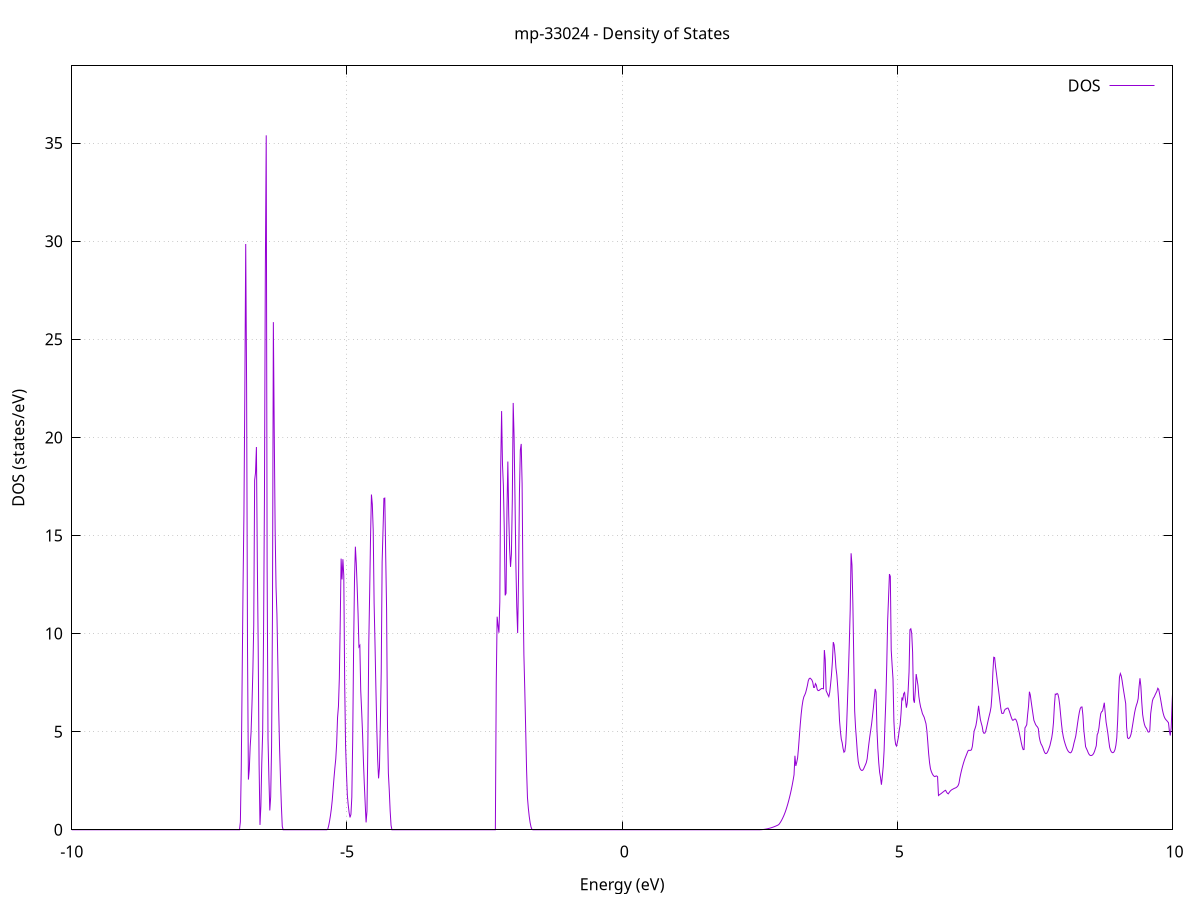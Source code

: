 set title 'mp-33024 - Density of States'
set xlabel 'Energy (eV)'
set ylabel 'DOS (states/eV)'
set grid
set xrange [-10:10]
set yrange [0:38.935]
set xzeroaxis lt -1
set terminal png size 800,600
set output 'mp-33024_dos_gnuplot.png'
plot '-' using 1:2 with lines title 'DOS'
-15.960300 0.000000
-15.944100 0.000000
-15.927900 0.000000
-15.911700 0.000000
-15.895500 0.000000
-15.879300 0.000000
-15.863100 0.000000
-15.846900 0.000000
-15.830700 0.000000
-15.814500 0.000000
-15.798300 0.000000
-15.782100 0.000000
-15.765900 0.000000
-15.749700 0.000000
-15.733500 0.000000
-15.717300 0.000000
-15.701100 0.000000
-15.684900 0.000000
-15.668700 0.000000
-15.652500 0.000000
-15.636300 0.000000
-15.620100 0.000000
-15.603900 0.000000
-15.587700 0.000000
-15.571500 0.000000
-15.555300 0.000000
-15.539100 0.000000
-15.522900 0.000000
-15.506700 0.000000
-15.490500 0.000000
-15.474300 0.000000
-15.458100 0.000000
-15.441900 0.000000
-15.425700 0.000000
-15.409500 0.000000
-15.393300 0.000000
-15.377100 0.000000
-15.360900 0.000000
-15.344700 0.000000
-15.328500 0.000000
-15.312300 0.000000
-15.296100 0.000000
-15.279900 0.000000
-15.263700 0.000000
-15.247500 0.000000
-15.231300 0.000000
-15.215100 0.000000
-15.198900 0.000000
-15.182700 0.000000
-15.166500 0.000000
-15.150300 0.000000
-15.134100 0.000000
-15.117900 0.000000
-15.101700 0.000000
-15.085500 0.000000
-15.069300 0.000000
-15.053100 0.000000
-15.036900 0.000000
-15.020700 0.000000
-15.004500 0.000000
-14.988300 0.000000
-14.972100 0.000000
-14.955900 0.000000
-14.939700 0.000000
-14.923500 0.000000
-14.907300 0.000000
-14.891100 0.000000
-14.874900 0.000000
-14.858700 0.000000
-14.842500 0.000000
-14.826300 0.000000
-14.810100 0.000000
-14.793900 0.000000
-14.777700 0.000000
-14.761500 0.000000
-14.745300 0.000000
-14.729100 0.000000
-14.712900 0.000000
-14.696700 0.000000
-14.680500 0.000000
-14.664300 0.000000
-14.648100 0.000000
-14.631900 0.000000
-14.615700 0.000000
-14.599500 0.000000
-14.583300 0.000000
-14.567100 0.000000
-14.550900 0.000000
-14.534700 0.000000
-14.518500 0.000000
-14.502300 0.000000
-14.486100 0.002000
-14.469900 0.286900
-14.453700 1.054100
-14.437500 2.284100
-14.421300 3.569200
-14.405100 4.553600
-14.388900 5.363100
-14.372700 6.380000
-14.356500 7.738200
-14.340300 9.783100
-14.324100 13.065200
-14.307900 15.046800
-14.291700 15.442000
-14.275500 16.383300
-14.259300 17.319000
-14.243100 6.274600
-14.226900 0.000000
-14.210700 0.132900
-14.194500 1.283400
-14.178300 4.076000
-14.162100 18.348700
-14.145900 29.896600
-14.129700 30.059300
-14.113500 18.169800
-14.097300 11.273000
-14.081100 8.933200
-14.064900 20.643900
-14.048700 34.756100
-14.032500 28.745600
-14.016300 24.568300
-14.000100 14.716400
-13.983900 1.522500
-13.967700 1.079000
-13.951500 19.457100
-13.935300 27.782100
-13.919100 31.010400
-13.902900 24.724100
-13.886700 15.516800
-13.870500 1.869100
-13.854300 0.000000
-13.838100 0.000000
-13.821900 0.000000
-13.805700 0.000000
-13.789500 0.000000
-13.773300 0.000000
-13.757100 0.000000
-13.740900 0.000000
-13.724700 0.000000
-13.708500 0.000000
-13.692300 0.000000
-13.676100 0.000000
-13.659900 0.000000
-13.643700 0.000000
-13.627500 0.000000
-13.611300 0.000000
-13.595100 0.000000
-13.578900 0.000000
-13.562700 0.000000
-13.546500 0.000000
-13.530300 0.000000
-13.514100 0.000000
-13.497900 0.000000
-13.481700 0.000000
-13.465500 0.000000
-13.449300 0.000000
-13.433100 0.000000
-13.416900 0.000000
-13.400700 0.000000
-13.384500 0.000000
-13.368300 0.000000
-13.352100 0.000000
-13.335900 0.000000
-13.319700 0.000000
-13.303500 0.000000
-13.287300 0.000000
-13.271100 0.000000
-13.254900 0.000000
-13.238700 0.000000
-13.222500 0.000000
-13.206300 0.000000
-13.190100 0.000000
-13.173900 0.000000
-13.157700 0.000000
-13.141500 0.000000
-13.125300 0.000000
-13.109100 0.000000
-13.092900 0.000000
-13.076700 0.000000
-13.060500 0.000000
-13.044300 0.000000
-13.028100 0.000000
-13.011900 0.000000
-12.995700 0.000000
-12.979500 0.000000
-12.963300 0.000000
-12.947100 0.000000
-12.930900 0.000000
-12.914700 0.000000
-12.898500 0.000000
-12.882300 0.000000
-12.866100 0.000000
-12.849900 0.000000
-12.833700 0.000000
-12.817500 0.000000
-12.801300 0.000000
-12.785100 0.000000
-12.768900 0.000000
-12.752700 0.000000
-12.736500 0.000000
-12.720300 0.000000
-12.704100 0.000000
-12.687900 0.000000
-12.671700 0.000000
-12.655500 0.000000
-12.639300 0.000000
-12.623100 0.000000
-12.606900 0.000000
-12.590700 0.000000
-12.574500 0.000000
-12.558300 0.000000
-12.542100 0.000000
-12.525900 0.000000
-12.509700 0.000000
-12.493500 0.000000
-12.477300 0.000000
-12.461100 0.000000
-12.444900 0.000000
-12.428700 0.000000
-12.412500 0.000000
-12.396300 0.000000
-12.380100 0.000000
-12.363900 0.000000
-12.347700 0.000000
-12.331500 0.000000
-12.315300 0.000000
-12.299100 0.000000
-12.282900 0.000000
-12.266700 0.000000
-12.250500 0.000000
-12.234300 0.000000
-12.218100 0.000000
-12.201900 0.000000
-12.185700 0.000000
-12.169500 0.000000
-12.153300 0.000000
-12.137100 0.000000
-12.120900 0.000000
-12.104700 0.000000
-12.088500 0.000000
-12.072300 0.000000
-12.056100 0.000000
-12.039900 0.000000
-12.023700 0.000000
-12.007500 0.000000
-11.991300 0.000000
-11.975100 0.000000
-11.958900 0.000000
-11.942700 0.000000
-11.926500 0.000000
-11.910300 0.000000
-11.894100 0.000000
-11.877900 0.000000
-11.861700 0.000000
-11.845500 0.000000
-11.829300 0.000000
-11.813100 0.000000
-11.796900 0.000000
-11.780700 0.000000
-11.764500 0.000000
-11.748300 0.000000
-11.732100 0.000000
-11.715900 0.000000
-11.699700 0.000000
-11.683500 0.000000
-11.667300 0.000000
-11.651100 0.000000
-11.634900 0.000000
-11.618700 0.000000
-11.602500 0.000000
-11.586300 0.000000
-11.570100 0.000000
-11.553900 0.000000
-11.537700 0.000000
-11.521500 0.000000
-11.505300 0.000000
-11.489100 0.000000
-11.472900 0.000000
-11.456700 0.000000
-11.440500 0.000000
-11.424300 0.000000
-11.408100 0.000000
-11.391900 0.000000
-11.375700 0.000000
-11.359500 0.000000
-11.343300 0.000000
-11.327100 0.000000
-11.310900 0.000000
-11.294700 0.000000
-11.278500 0.000000
-11.262300 0.000000
-11.246100 0.000000
-11.229900 0.000000
-11.213700 0.000000
-11.197500 0.000000
-11.181300 0.000000
-11.165100 0.000000
-11.148900 0.000000
-11.132700 0.000000
-11.116500 0.000000
-11.100300 0.000000
-11.084100 0.000000
-11.067900 0.000000
-11.051700 0.000000
-11.035500 0.000000
-11.019300 0.000000
-11.003100 0.000000
-10.986900 0.000000
-10.970700 0.000000
-10.954500 0.000000
-10.938300 0.000000
-10.922100 0.000000
-10.905900 0.000000
-10.889700 0.000000
-10.873500 0.000000
-10.857300 0.000000
-10.841100 0.000000
-10.824900 0.000000
-10.808700 0.000000
-10.792500 0.000000
-10.776300 0.000000
-10.760100 0.000000
-10.743900 0.000000
-10.727700 0.000000
-10.711500 0.000000
-10.695300 0.000000
-10.679100 0.000000
-10.662900 0.000000
-10.646700 0.000000
-10.630500 0.000000
-10.614300 0.000000
-10.598100 0.000000
-10.581900 0.000000
-10.565700 0.000000
-10.549500 0.000000
-10.533300 0.000000
-10.517100 0.000000
-10.500900 0.000000
-10.484700 0.000000
-10.468500 0.000000
-10.452300 0.000000
-10.436100 0.000000
-10.419900 0.000000
-10.403700 0.000000
-10.387500 0.000000
-10.371300 0.000000
-10.355100 0.000000
-10.338900 0.000000
-10.322700 0.000000
-10.306500 0.000000
-10.290300 0.000000
-10.274100 0.000000
-10.257900 0.000000
-10.241700 0.000000
-10.225500 0.000000
-10.209300 0.000000
-10.193100 0.000000
-10.176900 0.000000
-10.160700 0.000000
-10.144500 0.000000
-10.128300 0.000000
-10.112100 0.000000
-10.095900 0.000000
-10.079700 0.000000
-10.063500 0.000000
-10.047300 0.000000
-10.031100 0.000000
-10.014900 0.000000
-9.998700 0.000000
-9.982500 0.000000
-9.966300 0.000000
-9.950100 0.000000
-9.933900 0.000000
-9.917700 0.000000
-9.901500 0.000000
-9.885300 0.000000
-9.869100 0.000000
-9.852900 0.000000
-9.836700 0.000000
-9.820500 0.000000
-9.804300 0.000000
-9.788100 0.000000
-9.771900 0.000000
-9.755700 0.000000
-9.739500 0.000000
-9.723300 0.000000
-9.707100 0.000000
-9.690900 0.000000
-9.674700 0.000000
-9.658500 0.000000
-9.642300 0.000000
-9.626100 0.000000
-9.609900 0.000000
-9.593700 0.000000
-9.577500 0.000000
-9.561300 0.000000
-9.545100 0.000000
-9.528900 0.000000
-9.512700 0.000000
-9.496500 0.000000
-9.480300 0.000000
-9.464100 0.000000
-9.447900 0.000000
-9.431700 0.000000
-9.415500 0.000000
-9.399300 0.000000
-9.383100 0.000000
-9.366900 0.000000
-9.350700 0.000000
-9.334500 0.000000
-9.318300 0.000000
-9.302100 0.000000
-9.285900 0.000000
-9.269700 0.000000
-9.253500 0.000000
-9.237300 0.000000
-9.221100 0.000000
-9.204900 0.000000
-9.188700 0.000000
-9.172500 0.000000
-9.156300 0.000000
-9.140100 0.000000
-9.123900 0.000000
-9.107700 0.000000
-9.091500 0.000000
-9.075300 0.000000
-9.059100 0.000000
-9.042900 0.000000
-9.026700 0.000000
-9.010500 0.000000
-8.994300 0.000000
-8.978100 0.000000
-8.961900 0.000000
-8.945700 0.000000
-8.929500 0.000000
-8.913300 0.000000
-8.897100 0.000000
-8.880900 0.000000
-8.864700 0.000000
-8.848500 0.000000
-8.832300 0.000000
-8.816100 0.000000
-8.799900 0.000000
-8.783700 0.000000
-8.767500 0.000000
-8.751300 0.000000
-8.735100 0.000000
-8.718900 0.000000
-8.702700 0.000000
-8.686500 0.000000
-8.670300 0.000000
-8.654100 0.000000
-8.637900 0.000000
-8.621700 0.000000
-8.605500 0.000000
-8.589300 0.000000
-8.573100 0.000000
-8.556900 0.000000
-8.540700 0.000000
-8.524500 0.000000
-8.508300 0.000000
-8.492100 0.000000
-8.475900 0.000000
-8.459700 0.000000
-8.443500 0.000000
-8.427300 0.000000
-8.411100 0.000000
-8.394900 0.000000
-8.378700 0.000000
-8.362500 0.000000
-8.346300 0.000000
-8.330100 0.000000
-8.313900 0.000000
-8.297700 0.000000
-8.281500 0.000000
-8.265300 0.000000
-8.249100 0.000000
-8.232900 0.000000
-8.216700 0.000000
-8.200500 0.000000
-8.184300 0.000000
-8.168100 0.000000
-8.151900 0.000000
-8.135700 0.000000
-8.119500 0.000000
-8.103300 0.000000
-8.087100 0.000000
-8.070900 0.000000
-8.054700 0.000000
-8.038500 0.000000
-8.022300 0.000000
-8.006100 0.000000
-7.989900 0.000000
-7.973700 0.000000
-7.957500 0.000000
-7.941300 0.000000
-7.925100 0.000000
-7.908900 0.000000
-7.892700 0.000000
-7.876500 0.000000
-7.860300 0.000000
-7.844100 0.000000
-7.827900 0.000000
-7.811700 0.000000
-7.795500 0.000000
-7.779300 0.000000
-7.763100 0.000000
-7.746900 0.000000
-7.730700 0.000000
-7.714500 0.000000
-7.698300 0.000000
-7.682100 0.000000
-7.665900 0.000000
-7.649700 0.000000
-7.633500 0.000000
-7.617300 0.000000
-7.601100 0.000000
-7.584900 0.000000
-7.568700 0.000000
-7.552500 0.000000
-7.536300 0.000000
-7.520100 0.000000
-7.503900 0.000000
-7.487700 0.000000
-7.471500 0.000000
-7.455300 0.000000
-7.439100 0.000000
-7.422900 0.000000
-7.406700 0.000000
-7.390500 0.000000
-7.374300 0.000000
-7.358100 0.000000
-7.341900 0.000000
-7.325700 0.000000
-7.309500 0.000000
-7.293300 0.000000
-7.277100 0.000000
-7.260900 0.000000
-7.244700 0.000000
-7.228500 0.000000
-7.212300 0.000000
-7.196100 0.000000
-7.179900 0.000000
-7.163700 0.000000
-7.147500 0.000000
-7.131300 0.000000
-7.115100 0.000000
-7.098900 0.000000
-7.082700 0.000000
-7.066500 0.000000
-7.050300 0.000000
-7.034100 0.000000
-7.017900 0.000000
-7.001700 0.000000
-6.985500 0.000000
-6.969300 0.000000
-6.953100 0.000000
-6.936900 0.401700
-6.920700 3.166900
-6.904500 7.743100
-6.888300 12.438400
-6.872100 16.083000
-6.855900 22.258500
-6.839700 29.855700
-6.823500 22.579200
-6.807300 9.350100
-6.791100 2.559100
-6.774900 3.073600
-6.758700 4.241200
-6.742500 4.963500
-6.726300 6.371700
-6.710100 8.071100
-6.693900 10.411600
-6.677700 17.816600
-6.661500 18.200100
-6.645300 19.510500
-6.629100 13.714300
-6.612900 9.291400
-6.596700 3.321400
-6.580500 0.246600
-6.564300 1.213000
-6.548100 3.379000
-6.531900 4.944100
-6.515700 10.032800
-6.499500 16.887000
-6.483300 28.448300
-6.467100 35.395900
-6.450900 13.470400
-6.434700 4.637900
-6.418500 2.651200
-6.402300 0.984600
-6.386100 1.675500
-6.369900 4.208500
-6.353700 11.003700
-6.337500 25.875000
-6.321300 20.229300
-6.305100 15.268900
-6.288900 12.379900
-6.272700 10.984100
-6.256500 8.565600
-6.240300 6.056100
-6.224100 4.114500
-6.207900 2.583600
-6.191700 1.206500
-6.175500 0.170500
-6.159300 0.000000
-6.143100 0.000000
-6.126900 0.000000
-6.110700 0.000000
-6.094500 0.000000
-6.078300 0.000000
-6.062100 0.000000
-6.045900 0.000000
-6.029700 0.000000
-6.013500 0.000000
-5.997300 0.000000
-5.981100 0.000000
-5.964900 0.000000
-5.948700 0.000000
-5.932500 0.000000
-5.916300 0.000000
-5.900100 0.000000
-5.883900 0.000000
-5.867700 0.000000
-5.851500 0.000000
-5.835300 0.000000
-5.819100 0.000000
-5.802900 0.000000
-5.786700 0.000000
-5.770500 0.000000
-5.754300 0.000000
-5.738100 0.000000
-5.721900 0.000000
-5.705700 0.000000
-5.689500 0.000000
-5.673300 0.000000
-5.657100 0.000000
-5.640900 0.000000
-5.624700 0.000000
-5.608500 0.000000
-5.592300 0.000000
-5.576100 0.000000
-5.559900 0.000000
-5.543700 0.000000
-5.527500 0.000000
-5.511300 0.000000
-5.495100 0.000000
-5.478900 0.000000
-5.462700 0.000000
-5.446500 0.000000
-5.430300 0.000000
-5.414100 0.000000
-5.397900 0.000000
-5.381700 0.000000
-5.365500 0.000000
-5.349300 0.026300
-5.333100 0.201100
-5.316900 0.430200
-5.300700 0.713500
-5.284500 1.051200
-5.268300 1.481200
-5.252100 2.059900
-5.235900 2.638600
-5.219700 3.152700
-5.203500 3.610900
-5.187300 4.402900
-5.171100 5.727300
-5.154900 6.289800
-5.138700 7.731500
-5.122500 10.525700
-5.106300 13.820500
-5.090100 12.759400
-5.073900 13.791100
-5.057700 12.943600
-5.041500 7.467800
-5.025300 4.296600
-5.009100 2.902200
-4.992900 1.747300
-4.976700 1.251900
-4.960500 0.867500
-4.944300 0.629500
-4.928100 0.786400
-4.911900 1.658900
-4.895700 4.611000
-4.879500 9.239700
-4.863300 12.711500
-4.847100 14.429900
-4.830900 13.589500
-4.814700 12.371800
-4.798500 11.021200
-4.782300 9.321100
-4.766100 9.397800
-4.749900 7.094700
-4.733700 6.076400
-4.717500 4.968500
-4.701300 3.519800
-4.685100 2.342700
-4.668900 1.323600
-4.652700 0.375600
-4.636500 0.947200
-4.620300 4.369400
-4.604100 9.423300
-4.587900 12.028600
-4.571700 14.902300
-4.555500 17.086900
-4.539300 16.587700
-4.523100 15.256300
-4.506900 11.559600
-4.490700 9.493700
-4.474500 7.232300
-4.458300 5.202100
-4.442100 3.564300
-4.425900 2.620600
-4.409700 3.163300
-4.393500 5.392700
-4.377300 8.073100
-4.361100 13.645200
-4.344900 15.260700
-4.328700 16.891300
-4.312500 16.906900
-4.296300 13.981300
-4.280100 11.253600
-4.263900 5.282700
-4.247700 2.882700
-4.231500 2.014500
-4.215300 0.968400
-4.199100 0.227700
-4.182900 0.000000
-4.166700 0.000000
-4.150500 0.000000
-4.134300 0.000000
-4.118100 0.000000
-4.101900 0.000000
-4.085700 0.000000
-4.069500 0.000000
-4.053300 0.000000
-4.037100 0.000000
-4.020900 0.000000
-4.004700 0.000000
-3.988500 0.000000
-3.972300 0.000000
-3.956100 0.000000
-3.939900 0.000000
-3.923700 0.000000
-3.907500 0.000000
-3.891300 0.000000
-3.875100 0.000000
-3.858900 0.000000
-3.842700 0.000000
-3.826500 0.000000
-3.810300 0.000000
-3.794100 0.000000
-3.777900 0.000000
-3.761700 0.000000
-3.745500 0.000000
-3.729300 0.000000
-3.713100 0.000000
-3.696900 0.000000
-3.680700 0.000000
-3.664500 0.000000
-3.648300 0.000000
-3.632100 0.000000
-3.615900 0.000000
-3.599700 0.000000
-3.583500 0.000000
-3.567300 0.000000
-3.551100 0.000000
-3.534900 0.000000
-3.518700 0.000000
-3.502500 0.000000
-3.486300 0.000000
-3.470100 0.000000
-3.453900 0.000000
-3.437700 0.000000
-3.421500 0.000000
-3.405300 0.000000
-3.389100 0.000000
-3.372900 0.000000
-3.356700 0.000000
-3.340500 0.000000
-3.324300 0.000000
-3.308100 0.000000
-3.291900 0.000000
-3.275700 0.000000
-3.259500 0.000000
-3.243300 0.000000
-3.227100 0.000000
-3.210900 0.000000
-3.194700 0.000000
-3.178500 0.000000
-3.162300 0.000000
-3.146100 0.000000
-3.129900 0.000000
-3.113700 0.000000
-3.097500 0.000000
-3.081300 0.000000
-3.065100 0.000000
-3.048900 0.000000
-3.032700 0.000000
-3.016500 0.000000
-3.000300 0.000000
-2.984100 0.000000
-2.967900 0.000000
-2.951700 0.000000
-2.935500 0.000000
-2.919300 0.000000
-2.903100 0.000000
-2.886900 0.000000
-2.870700 0.000000
-2.854500 0.000000
-2.838300 0.000000
-2.822100 0.000000
-2.805900 0.000000
-2.789700 0.000000
-2.773500 0.000000
-2.757300 0.000000
-2.741100 0.000000
-2.724900 0.000000
-2.708700 0.000000
-2.692500 0.000000
-2.676300 0.000000
-2.660100 0.000000
-2.643900 0.000000
-2.627700 0.000000
-2.611500 0.000000
-2.595300 0.000000
-2.579100 0.000000
-2.562900 0.000000
-2.546700 0.000000
-2.530500 0.000000
-2.514300 0.000000
-2.498100 0.000000
-2.481900 0.000000
-2.465700 0.000000
-2.449500 0.000000
-2.433300 0.000000
-2.417100 0.000000
-2.400900 0.000000
-2.384700 0.000000
-2.368500 0.000000
-2.352300 0.000000
-2.336100 0.000000
-2.319900 0.000000
-2.303700 0.000000
-2.287500 7.482000
-2.271300 10.859900
-2.255100 10.418900
-2.238900 10.042700
-2.222700 11.615100
-2.206500 18.492500
-2.190300 21.339100
-2.174100 18.624100
-2.157900 17.542200
-2.141700 15.309400
-2.125500 11.947200
-2.109300 12.055200
-2.093100 16.243500
-2.076900 18.768400
-2.060700 16.027400
-2.044500 14.316400
-2.028300 13.398100
-2.012100 14.054900
-1.995900 16.768900
-1.979700 21.755300
-1.963500 20.061600
-1.947300 16.957300
-1.931100 13.554100
-1.914900 11.374300
-1.898700 10.027700
-1.882500 12.809000
-1.866300 17.144000
-1.850100 19.353800
-1.833900 19.666000
-1.817700 17.637300
-1.801500 12.285800
-1.785300 8.920900
-1.769100 7.131600
-1.752900 5.128900
-1.736700 3.071500
-1.720500 1.647200
-1.704300 1.094000
-1.688100 0.678300
-1.671900 0.361500
-1.655700 0.143600
-1.639500 0.024500
-1.623300 0.000000
-1.607100 0.000000
-1.590900 0.000000
-1.574700 0.000000
-1.558500 0.000000
-1.542300 0.000000
-1.526100 0.000000
-1.509900 0.000000
-1.493700 0.000000
-1.477500 0.000000
-1.461300 0.000000
-1.445100 0.000000
-1.428900 0.000000
-1.412700 0.000000
-1.396500 0.000000
-1.380300 0.000000
-1.364100 0.000000
-1.347900 0.000000
-1.331700 0.000000
-1.315500 0.000000
-1.299300 0.000000
-1.283100 0.000000
-1.266900 0.000000
-1.250700 0.000000
-1.234500 0.000000
-1.218300 0.000000
-1.202100 0.000000
-1.185900 0.000000
-1.169700 0.000000
-1.153500 0.000000
-1.137300 0.000000
-1.121100 0.000000
-1.104900 0.000000
-1.088700 0.000000
-1.072500 0.000000
-1.056300 0.000000
-1.040100 0.000000
-1.023900 0.000000
-1.007700 0.000000
-0.991500 0.000000
-0.975300 0.000000
-0.959100 0.000000
-0.942900 0.000000
-0.926700 0.000000
-0.910500 0.000000
-0.894300 0.000000
-0.878100 0.000000
-0.861900 0.000000
-0.845700 0.000000
-0.829500 0.000000
-0.813300 0.000000
-0.797100 0.000000
-0.780900 0.000000
-0.764700 0.000000
-0.748500 0.000000
-0.732300 0.000000
-0.716100 0.000000
-0.699900 0.000000
-0.683700 0.000000
-0.667500 0.000000
-0.651300 0.000000
-0.635100 0.000000
-0.618900 0.000000
-0.602700 0.000000
-0.586500 0.000000
-0.570300 0.000000
-0.554100 0.000000
-0.537900 0.000000
-0.521700 0.000000
-0.505500 0.000000
-0.489300 0.000000
-0.473100 0.000000
-0.456900 0.000000
-0.440700 0.000000
-0.424500 0.000000
-0.408300 0.000000
-0.392100 0.000000
-0.375900 0.000000
-0.359700 0.000000
-0.343500 0.000000
-0.327300 0.000000
-0.311100 0.000000
-0.294900 0.000000
-0.278700 0.000000
-0.262500 0.000000
-0.246300 0.000000
-0.230100 0.000000
-0.213900 0.000000
-0.197700 0.000000
-0.181500 0.000000
-0.165300 0.000000
-0.149100 0.000000
-0.132900 0.000000
-0.116700 0.000000
-0.100500 0.000000
-0.084300 0.000000
-0.068100 0.000000
-0.051900 0.000000
-0.035700 0.000000
-0.019500 0.000000
-0.003300 0.000000
0.012900 0.000000
0.029100 0.000000
0.045300 0.000000
0.061500 0.000000
0.077700 0.000000
0.093900 0.000000
0.110100 0.000000
0.126300 0.000000
0.142500 0.000000
0.158700 0.000000
0.174900 0.000000
0.191100 0.000000
0.207300 0.000000
0.223500 0.000000
0.239700 0.000000
0.255900 0.000000
0.272100 0.000000
0.288300 0.000000
0.304500 0.000000
0.320700 0.000000
0.336900 0.000000
0.353100 0.000000
0.369300 0.000000
0.385500 0.000000
0.401700 0.000000
0.417900 0.000000
0.434100 0.000000
0.450300 0.000000
0.466500 0.000000
0.482700 0.000000
0.498900 0.000000
0.515100 0.000000
0.531300 0.000000
0.547500 0.000000
0.563700 0.000000
0.579900 0.000000
0.596100 0.000000
0.612300 0.000000
0.628500 0.000000
0.644700 0.000000
0.660900 0.000000
0.677100 0.000000
0.693300 0.000000
0.709500 0.000000
0.725700 0.000000
0.741900 0.000000
0.758100 0.000000
0.774300 0.000000
0.790500 0.000000
0.806700 0.000000
0.822900 0.000000
0.839100 0.000000
0.855300 0.000000
0.871500 0.000000
0.887700 0.000000
0.903900 0.000000
0.920100 0.000000
0.936300 0.000000
0.952500 0.000000
0.968700 0.000000
0.984900 0.000000
1.001100 0.000000
1.017300 0.000000
1.033500 0.000000
1.049700 0.000000
1.065900 0.000000
1.082100 0.000000
1.098300 0.000000
1.114500 0.000000
1.130700 0.000000
1.146900 0.000000
1.163100 0.000000
1.179300 0.000000
1.195500 0.000000
1.211700 0.000000
1.227900 0.000000
1.244100 0.000000
1.260300 0.000000
1.276500 0.000000
1.292700 0.000000
1.308900 0.000000
1.325100 0.000000
1.341300 0.000000
1.357500 0.000000
1.373700 0.000000
1.389900 0.000000
1.406100 0.000000
1.422300 0.000000
1.438500 0.000000
1.454700 0.000000
1.470900 0.000000
1.487100 0.000000
1.503300 0.000000
1.519500 0.000000
1.535700 0.000000
1.551900 0.000000
1.568100 0.000000
1.584300 0.000000
1.600500 0.000000
1.616700 0.000000
1.632900 0.000000
1.649100 0.000000
1.665300 0.000000
1.681500 0.000000
1.697700 0.000000
1.713900 0.000000
1.730100 0.000000
1.746300 0.000000
1.762500 0.000000
1.778700 0.000000
1.794900 0.000000
1.811100 0.000000
1.827300 0.000000
1.843500 0.000000
1.859700 0.000000
1.875900 0.000000
1.892100 0.000000
1.908300 0.000000
1.924500 0.000000
1.940700 0.000000
1.956900 0.000000
1.973100 0.000000
1.989300 0.000000
2.005500 0.000000
2.021700 0.000000
2.037900 0.000000
2.054100 0.000000
2.070300 0.000000
2.086500 0.000000
2.102700 0.000000
2.118900 0.000000
2.135100 0.000000
2.151300 0.000000
2.167500 0.000000
2.183700 0.000000
2.199900 0.000000
2.216100 0.000000
2.232300 0.000000
2.248500 0.000000
2.264700 0.000000
2.280900 0.000000
2.297100 0.000000
2.313300 0.000000
2.329500 0.000000
2.345700 0.000000
2.361900 0.000000
2.378100 0.000000
2.394300 0.000000
2.410500 0.000000
2.426700 0.000000
2.442900 0.000000
2.459100 0.000000
2.475300 0.000000
2.491500 0.000500
2.507700 0.002000
2.523900 0.004400
2.540100 0.007900
2.556300 0.012400
2.572500 0.017800
2.588700 0.024300
2.604900 0.031800
2.621100 0.040200
2.637300 0.049700
2.653500 0.060100
2.669700 0.071500
2.685900 0.084000
2.702100 0.097400
2.718300 0.111800
2.734500 0.127200
2.750700 0.143600
2.766900 0.161000
2.783100 0.179400
2.799300 0.198800
2.815500 0.219200
2.831700 0.240600
2.847900 0.271900
2.864100 0.332000
2.880300 0.401300
2.896500 0.480200
2.912700 0.568700
2.928900 0.665500
2.945100 0.770900
2.961300 0.888800
2.977500 1.019000
2.993700 1.161300
3.009900 1.315900
3.026100 1.482600
3.042300 1.661600
3.058500 1.852700
3.074700 2.058600
3.090900 2.285800
3.107100 2.533900
3.123300 2.802800
3.139500 3.773000
3.155700 3.254300
3.171900 3.433200
3.188100 3.661200
3.204300 4.167300
3.220500 4.786800
3.236700 5.376100
3.252900 5.889800
3.269100 6.297700
3.285300 6.589600
3.301500 6.773800
3.317700 6.870700
3.333900 6.983900
3.350100 7.158100
3.366300 7.355700
3.382500 7.600800
3.398700 7.701000
3.414900 7.728500
3.431100 7.687600
3.447300 7.634700
3.463500 7.519600
3.479700 7.256100
3.495900 7.258700
3.512100 7.449200
3.528300 7.372100
3.544500 7.154000
3.560700 7.091900
3.576900 7.099300
3.593100 7.136000
3.609300 7.171200
3.625500 7.200800
3.641700 7.197000
3.657900 7.186800
3.674100 9.162100
3.690300 8.673700
3.706500 7.087200
3.722700 6.985900
3.738900 6.878600
3.755100 6.787900
3.771300 6.996100
3.787500 7.417700
3.803700 7.895400
3.819900 8.546400
3.836100 9.565200
3.852300 9.420200
3.868500 8.921200
3.884700 8.257400
3.900900 7.883400
3.917100 7.274400
3.933300 6.563100
3.949500 5.579800
3.965700 5.028600
3.981900 4.622900
3.998100 4.437000
4.014300 4.140000
4.030500 3.952100
4.046700 4.004600
4.062900 4.374600
4.079100 5.307300
4.095300 6.624300
4.111500 7.997700
4.127700 9.526600
4.143900 11.196600
4.160100 14.093000
4.176300 13.486600
4.192500 11.478900
4.208700 8.729500
4.224900 6.061000
4.241100 5.207200
4.257300 4.600600
4.273500 3.939900
4.289700 3.488800
4.305900 3.260100
4.322100 3.125900
4.338300 3.054900
4.354500 3.021600
4.370700 3.034500
4.386900 3.099600
4.403100 3.202300
4.419300 3.307200
4.435500 3.415500
4.451700 3.615100
4.467900 4.020800
4.484100 4.408100
4.500300 4.761400
4.516500 5.080800
4.532700 5.395300
4.548900 5.797200
4.565100 6.225200
4.581300 6.737200
4.597500 7.177300
4.613700 7.017900
4.629900 5.109000
4.646100 4.140600
4.662300 3.426200
4.678500 2.929200
4.694700 2.664900
4.710900 2.295800
4.727100 2.710200
4.743300 3.211000
4.759500 4.026800
4.775700 5.410700
4.791900 6.647100
4.808100 8.413800
4.824300 10.663700
4.840500 11.820700
4.856700 13.032100
4.872900 12.916000
4.889100 9.158500
4.905300 8.390000
4.921500 7.692700
4.937700 5.543500
4.953900 4.670400
4.970100 4.340100
4.986300 4.267600
5.002500 4.474200
5.018700 4.715100
5.034900 5.079500
5.051100 5.350900
5.067300 5.923200
5.083500 6.741000
5.099700 6.635500
5.115900 6.936500
5.132100 6.996200
5.148300 6.626300
5.164500 6.222400
5.180700 6.468200
5.196900 7.113900
5.213100 8.051200
5.229300 10.197000
5.245500 10.245600
5.261700 10.019600
5.277900 9.045400
5.294100 6.635000
5.310300 6.472900
5.326500 7.084600
5.342700 7.937400
5.358900 7.653300
5.375100 7.360200
5.391300 6.794900
5.407500 6.488200
5.423700 6.252500
5.439900 6.099400
5.456100 5.920400
5.472300 5.826300
5.488500 5.729800
5.504700 5.566200
5.520900 5.407600
5.537100 5.048000
5.553300 4.482100
5.569500 3.870800
5.585700 3.417600
5.601900 3.115100
5.618100 2.968000
5.634300 2.860400
5.650500 2.781700
5.666700 2.731500
5.682900 2.709900
5.699100 2.737300
5.715300 2.743200
5.731500 2.702800
5.747700 1.746200
5.763900 1.781800
5.780100 1.815600
5.796300 1.847900
5.812500 1.884100
5.828700 1.920300
5.844900 1.956100
5.861100 1.991400
5.877300 2.013000
5.893500 1.923800
5.909700 1.861500
5.925900 1.830800
5.942100 1.900100
5.958300 1.961300
5.974500 2.009000
5.990700 2.043200
6.006900 2.067800
6.023100 2.091800
6.039300 2.115100
6.055500 2.131700
6.071700 2.156000
6.087900 2.195300
6.104100 2.250400
6.120300 2.371500
6.136500 2.642400
6.152700 2.862700
6.168900 3.056100
6.185100 3.232500
6.201300 3.392800
6.217500 3.537400
6.233700 3.666100
6.249900 3.780200
6.266100 3.895600
6.282300 4.013400
6.298500 4.054200
6.314700 4.046500
6.330900 4.049000
6.347100 4.076200
6.363300 4.249700
6.379500 4.620700
6.395700 5.029600
6.411900 5.161100
6.428100 5.312600
6.444300 5.579100
6.460500 5.943500
6.476700 6.319800
6.492900 5.946900
6.509100 5.621100
6.525300 5.435200
6.541500 5.272200
6.557700 5.008300
6.573900 4.917900
6.590100 4.925000
6.606300 5.021100
6.622500 5.215400
6.638700 5.422500
6.654900 5.631000
6.671100 5.827600
6.687300 6.010800
6.703500 6.267000
6.719700 6.875400
6.735900 8.009500
6.752100 8.794400
6.768300 8.776500
6.784500 8.315100
6.800700 7.976200
6.816900 7.584500
6.833100 7.255900
6.849300 6.893100
6.865500 6.521500
6.881700 6.167900
6.897900 5.937100
6.914100 5.929100
6.930300 5.944500
6.946500 6.081300
6.962700 6.152100
6.978900 6.162100
6.995100 6.198600
7.011300 6.203600
7.027500 6.103700
7.043700 5.969300
7.059900 5.823600
7.076100 5.690600
7.092300 5.585500
7.108500 5.587100
7.124700 5.632400
7.140900 5.647000
7.157100 5.603100
7.173300 5.487400
7.189500 5.302000
7.205700 5.084500
7.221900 4.871600
7.238100 4.636700
7.254300 4.414400
7.270500 4.218000
7.286700 4.084100
7.302900 4.094300
7.319100 5.193000
7.335300 5.266700
7.351500 5.354700
7.367700 5.873200
7.383900 6.298500
7.400100 7.036300
7.416300 6.871000
7.432500 6.527500
7.448700 6.205500
7.464900 5.891100
7.481100 5.585100
7.497300 5.468400
7.513500 5.358300
7.529700 5.290900
7.545900 5.242000
7.562100 5.156100
7.578300 4.740600
7.594500 4.521300
7.610700 4.379700
7.626900 4.296900
7.643100 4.193300
7.659300 4.060900
7.675500 3.947200
7.691700 3.883900
7.707900 3.887400
7.724100 3.937800
7.740300 4.033700
7.756500 4.155700
7.772700 4.285500
7.788900 4.485700
7.805100 4.681000
7.821300 4.984300
7.837500 5.468600
7.853700 6.315800
7.869900 6.913400
7.886100 6.897400
7.902300 6.950400
7.918500 6.907200
7.934700 6.707100
7.950900 6.356000
7.967100 5.862700
7.983300 5.392200
7.999500 5.004500
8.015700 4.741700
8.031900 4.546500
8.048100 4.391300
8.064300 4.249400
8.080500 4.131000
8.096700 4.039900
8.112900 3.976400
8.129100 3.937500
8.145300 3.920400
8.161500 3.954600
8.177700 4.051700
8.193900 4.211500
8.210100 4.422000
8.226300 4.594000
8.242500 4.779900
8.258700 5.088300
8.274900 5.418600
8.291100 5.727000
8.307300 5.989300
8.323500 6.178600
8.339700 6.252700
8.355900 6.259200
8.372100 5.840800
8.388300 5.086000
8.404500 4.673400
8.420700 4.237900
8.436900 4.134300
8.453100 4.038000
8.469300 3.922400
8.485500 3.838900
8.501700 3.793600
8.517900 3.782400
8.534100 3.792900
8.550300 3.824100
8.566500 3.885800
8.582700 3.991900
8.598900 4.136900
8.615100 4.283900
8.631300 4.842500
8.647500 4.946400
8.663700 5.192200
8.679900 5.597100
8.696100 5.920100
8.712300 6.016300
8.728500 6.052600
8.744700 6.250700
8.760900 6.475500
8.777100 5.961100
8.793300 5.489500
8.809500 5.206600
8.825700 4.908700
8.841900 4.540200
8.858100 4.206300
8.874300 4.053100
8.890500 3.970700
8.906700 3.930900
8.922900 3.933700
8.939100 3.979000
8.955300 4.086500
8.971500 4.305800
8.987700 4.685000
9.003900 5.586900
9.020100 6.868000
9.036300 7.780700
9.052500 7.961400
9.068700 7.841100
9.084900 7.594500
9.101100 7.281600
9.117300 6.991500
9.133500 6.709200
9.149700 6.432400
9.165900 5.232000
9.182100 4.698600
9.198300 4.645500
9.214500 4.670000
9.230700 4.738100
9.246900 4.875800
9.263100 5.128900
9.279300 5.404500
9.295500 5.692200
9.311700 5.970000
9.327900 6.184300
9.344100 6.351300
9.360300 6.482100
9.376500 6.690600
9.392700 7.291400
9.408900 7.722400
9.425100 7.321900
9.441300 6.512500
9.457500 5.878200
9.473700 5.586500
9.489900 5.372900
9.506100 5.246600
9.522300 5.185700
9.538500 5.098100
9.554700 4.991300
9.570900 4.975800
9.587100 5.039900
9.603300 5.911900
9.619500 6.259300
9.635700 6.578100
9.651900 6.704900
9.668100 6.773500
9.684300 6.879900
9.700500 6.972200
9.716700 7.063900
9.732900 7.213700
9.749100 7.158900
9.765300 6.927700
9.781500 6.690300
9.797700 6.428000
9.813900 6.153000
9.830100 5.945200
9.846300 5.784900
9.862500 5.682600
9.878700 5.615400
9.894900 5.567300
9.911100 5.513500
9.927300 5.452200
9.943500 5.025900
9.959700 4.803400
9.975900 5.183900
9.992100 6.393800
10.008300 7.469100
10.024500 8.821100
10.040700 9.200200
10.056900 8.605600
10.073100 7.739100
10.089300 7.043000
10.105500 6.411800
10.121700 5.881800
10.137900 5.389400
10.154100 4.915900
10.170300 4.495700
10.186500 4.024400
10.202700 3.717400
10.218900 4.024100
10.235100 4.159300
10.251300 4.121900
10.267500 4.493000
10.283700 4.931400
10.299900 5.244700
10.316100 5.465600
10.332300 5.606900
10.348500 5.732200
10.364700 5.915300
10.380900 6.122400
10.397100 6.301900
10.413300 6.460000
10.429500 6.475100
10.445700 6.328600
10.461900 6.080600
10.478100 5.859200
10.494300 6.127800
10.510500 5.974100
10.526700 6.059700
10.542900 5.871200
10.559100 5.548100
10.575300 5.406200
10.591500 5.357200
10.607700 5.334700
10.623900 5.450000
10.640100 5.648700
10.656300 5.845300
10.672500 6.039800
10.688700 5.699800
10.704900 5.617600
10.721100 5.739900
10.737300 6.042200
10.753500 6.683300
10.769700 7.509100
10.785900 7.108900
10.802100 6.911100
10.818300 6.564200
10.834500 6.246400
10.850700 6.094500
10.866900 5.918800
10.883100 5.711200
10.899300 5.473800
10.915500 5.461600
10.931700 5.789400
10.947900 6.154300
10.964100 6.388700
10.980300 6.476000
10.996500 6.547700
11.012700 6.581000
11.028900 6.634600
11.045100 6.757400
11.061300 6.793900
11.077500 6.699900
11.093700 6.518900
11.109900 6.421500
11.126100 6.633000
11.142300 6.645600
11.158500 6.484000
11.174700 6.438900
11.190900 6.397700
11.207100 6.258700
11.223300 6.155000
11.239500 5.866200
11.255700 5.568300
11.271900 5.122900
11.288100 5.007400
11.304300 5.120300
11.320500 5.423700
11.336700 6.941200
11.352900 5.601300
11.369100 5.640200
11.385300 5.665800
11.401500 5.629200
11.417700 5.501400
11.433900 5.253300
11.450100 4.938100
11.466300 4.603700
11.482500 4.282300
11.498700 4.055800
11.514900 3.851500
11.531100 3.657400
11.547300 3.487200
11.563500 3.359300
11.579700 3.262400
11.595900 3.161500
11.612100 3.051900
11.628300 3.002000
11.644500 3.257900
11.660700 3.523600
11.676900 3.719700
11.693100 3.881200
11.709300 3.382400
11.725500 3.192200
11.741700 3.068200
11.757900 3.030400
11.774100 3.014700
11.790300 3.013500
11.806500 3.026700
11.822700 3.053400
11.838900 3.132800
11.855100 3.388200
11.871300 3.916800
11.887500 4.610500
11.903700 4.685900
11.919900 4.715400
11.936100 4.760400
11.952300 4.825000
11.968500 4.833800
11.984700 4.791000
12.000900 4.759000
12.017100 4.762500
12.033300 4.798500
12.049500 4.907400
12.065700 5.001400
12.081900 5.085000
12.098100 5.160100
12.114300 5.339500
12.130500 5.887700
12.146700 5.344600
12.162900 5.421600
12.179100 5.460600
12.195300 5.392600
12.211500 5.321400
12.227700 5.299900
12.243900 5.318200
12.260100 5.343000
12.276300 5.372500
12.292500 5.407300
12.308700 5.416600
12.324900 5.409600
12.341100 5.422200
12.357300 5.489000
12.373500 5.643400
12.389700 5.859100
12.405900 6.037100
12.422100 6.147700
12.438300 6.185600
12.454500 6.154300
12.470700 6.229000
12.486900 6.241000
12.503100 6.226400
12.519300 6.203000
12.535500 6.195000
12.551700 6.205600
12.567900 6.225300
12.584100 6.244500
12.600300 6.269200
12.616500 6.290600
12.632700 6.276000
12.648900 6.254000
12.665100 6.244500
12.681300 6.255400
12.697500 6.328200
12.713700 6.350000
12.729900 6.288900
12.746100 6.192400
12.762300 6.117800
12.778500 6.059800
12.794700 6.045600
12.810900 6.095200
12.827100 6.179000
12.843300 6.228900
12.859500 6.259400
12.875700 6.282600
12.891900 6.297300
12.908100 6.310200
12.924300 6.312100
12.940500 6.275500
12.956700 6.198000
12.972900 6.176000
12.989100 6.208200
13.005300 6.222100
13.021500 6.216500
13.037700 6.190300
13.053900 6.145500
13.070100 6.086000
13.086300 6.020300
13.102500 5.949000
13.118700 5.881400
13.134900 5.823700
13.151100 5.769600
13.167300 5.715300
13.183500 5.656400
13.199700 5.592000
13.215900 5.524600
13.232100 5.451400
13.248300 5.370500
13.264500 5.280600
13.280700 5.170200
13.296900 5.087600
13.313100 5.029900
13.329300 4.991300
13.345500 4.967200
13.361700 4.953900
13.377900 4.950100
13.394100 4.955100
13.410300 4.965800
13.426500 4.914700
13.442700 4.969100
13.458900 5.032300
13.475100 5.102100
13.491300 5.176100
13.507500 5.252700
13.523700 5.353200
13.539900 5.572300
13.556100 5.820000
13.572300 6.040800
13.588500 6.135400
13.604700 6.223500
13.620900 6.303700
13.637100 6.378900
13.653300 6.454200
13.669500 6.529300
13.685700 6.570300
13.701900 6.549100
13.718100 6.388300
13.734300 6.218200
13.750500 6.167100
13.766700 6.268100
13.782900 6.353900
13.799100 6.242000
13.815300 5.695700
13.831500 5.552600
13.847700 5.664300
13.863900 5.974800
13.880100 6.233500
13.896300 7.898700
13.912500 7.533400
13.928700 6.874200
13.944900 6.129400
13.961100 5.710900
13.977300 5.538100
13.993500 5.365800
14.009700 5.321000
14.025900 5.333300
14.042100 5.391100
14.058300 5.489000
14.074500 5.620500
14.090700 5.797100
14.106900 6.013500
14.123100 6.177000
14.139300 6.312000
14.155500 6.371300
14.171700 6.942400
14.187900 6.568200
14.204100 6.195300
14.220300 5.907100
14.236500 6.412700
14.252700 6.249900
14.268900 5.980500
14.285100 5.622800
14.301300 5.351700
14.317500 5.220800
14.333700 5.145100
14.349900 5.064200
14.366100 4.960700
14.382300 4.833600
14.398500 4.726300
14.414700 4.657400
14.430900 4.405700
14.447100 4.056200
14.463300 3.765300
14.479500 3.534700
14.495700 3.319800
14.511900 3.116700
14.528100 2.925000
14.544300 2.748800
14.560500 2.589400
14.576700 2.442700
14.592900 2.296700
14.609100 2.157800
14.625300 2.042300
14.641500 1.937400
14.657700 1.837600
14.673900 1.722200
14.690100 1.624400
14.706300 1.541700
14.722500 1.462700
14.738700 1.392500
14.754900 1.333900
14.771100 1.270100
14.787300 1.200900
14.803500 1.125800
14.819700 1.054100
14.835900 0.981800
14.852100 0.906500
14.868300 0.816800
14.884500 0.708800
14.900700 0.579500
14.916900 0.429000
14.933100 0.258400
14.949300 0.080200
14.965500 0.000500
14.981700 0.000000
14.997900 0.000000
15.014100 0.000000
15.030300 0.000000
15.046500 0.000000
15.062700 0.000000
15.078900 0.000000
15.095100 0.000000
15.111300 0.000000
15.127500 0.000000
15.143700 0.000000
15.159900 0.000000
15.176100 0.000000
15.192300 0.000000
15.208500 0.000000
15.224700 0.000000
15.240900 0.000000
15.257100 0.000000
15.273300 0.000000
15.289500 0.000000
15.305700 0.000000
15.321900 0.000000
15.338100 0.000000
15.354300 0.000000
15.370500 0.000000
15.386700 0.000000
15.402900 0.000000
15.419100 0.000000
15.435300 0.000000
15.451500 0.000000
15.467700 0.000000
15.483900 0.000000
15.500100 0.000000
15.516300 0.000000
15.532500 0.000000
15.548700 0.000000
15.564900 0.000000
15.581100 0.000000
15.597300 0.000000
15.613500 0.000000
15.629700 0.000000
15.645900 0.000000
15.662100 0.000000
15.678300 0.000000
15.694500 0.000000
15.710700 0.000000
15.726900 0.000000
15.743100 0.000000
15.759300 0.000000
15.775500 0.000000
15.791700 0.000000
15.807900 0.000000
15.824100 0.000000
15.840300 0.000000
15.856500 0.000000
15.872700 0.000000
15.888900 0.000000
15.905100 0.000000
15.921300 0.000000
15.937500 0.000000
15.953700 0.000000
15.969900 0.000000
15.986100 0.000000
16.002300 0.000000
16.018500 0.000000
16.034700 0.000000
16.050900 0.000000
16.067100 0.000000
16.083300 0.000000
16.099500 0.000000
16.115700 0.000000
16.131900 0.000000
16.148100 0.000000
16.164300 0.000000
16.180500 0.000000
16.196700 0.000000
16.212900 0.000000
16.229100 0.000000
16.245300 0.000000
16.261500 0.000000
16.277700 0.000000
16.293900 0.000000
16.310100 0.000000
16.326300 0.000000
16.342500 0.000000
16.358700 0.000000
16.374900 0.000000
16.391100 0.000000
16.407300 0.000000
16.423500 0.000000
16.439700 0.000000
e
